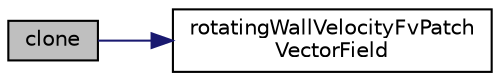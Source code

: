 digraph "clone"
{
  bgcolor="transparent";
  edge [fontname="Helvetica",fontsize="10",labelfontname="Helvetica",labelfontsize="10"];
  node [fontname="Helvetica",fontsize="10",shape=record];
  rankdir="LR";
  Node1 [label="clone",height=0.2,width=0.4,color="black", fillcolor="grey75", style="filled", fontcolor="black"];
  Node1 -> Node2 [color="midnightblue",fontsize="10",style="solid",fontname="Helvetica"];
  Node2 [label="rotatingWallVelocityFvPatch\lVectorField",height=0.2,width=0.4,color="black",URL="$a02219.html#ae7ae83ad279e6fc806f7912c82ec35ec",tooltip="Construct from patch and internal field. "];
}
